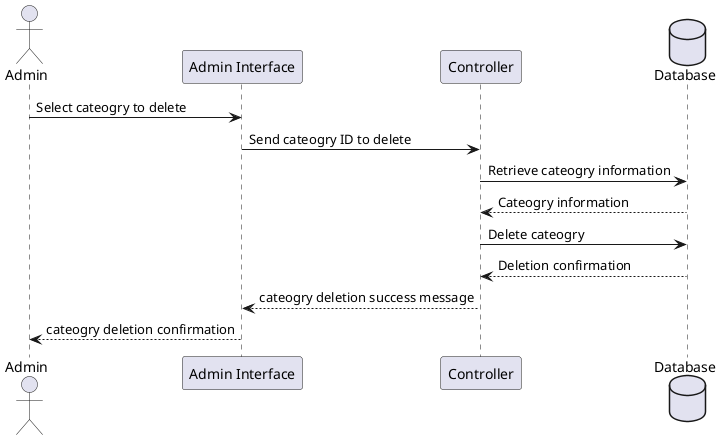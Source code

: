 @startuml
actor Admin
participant "Admin Interface" as AdminUI
participant "Controller" as Controller
database "Database" as DB

Admin -> AdminUI: Select cateogry to delete
AdminUI -> Controller: Send cateogry ID to delete
Controller -> DB: Retrieve cateogry information
DB --> Controller: Cateogry information
Controller -> DB: Delete cateogry
DB --> Controller: Deletion confirmation
Controller --> AdminUI: cateogry deletion success message
AdminUI --> Admin: cateogry deletion confirmation
@enduml